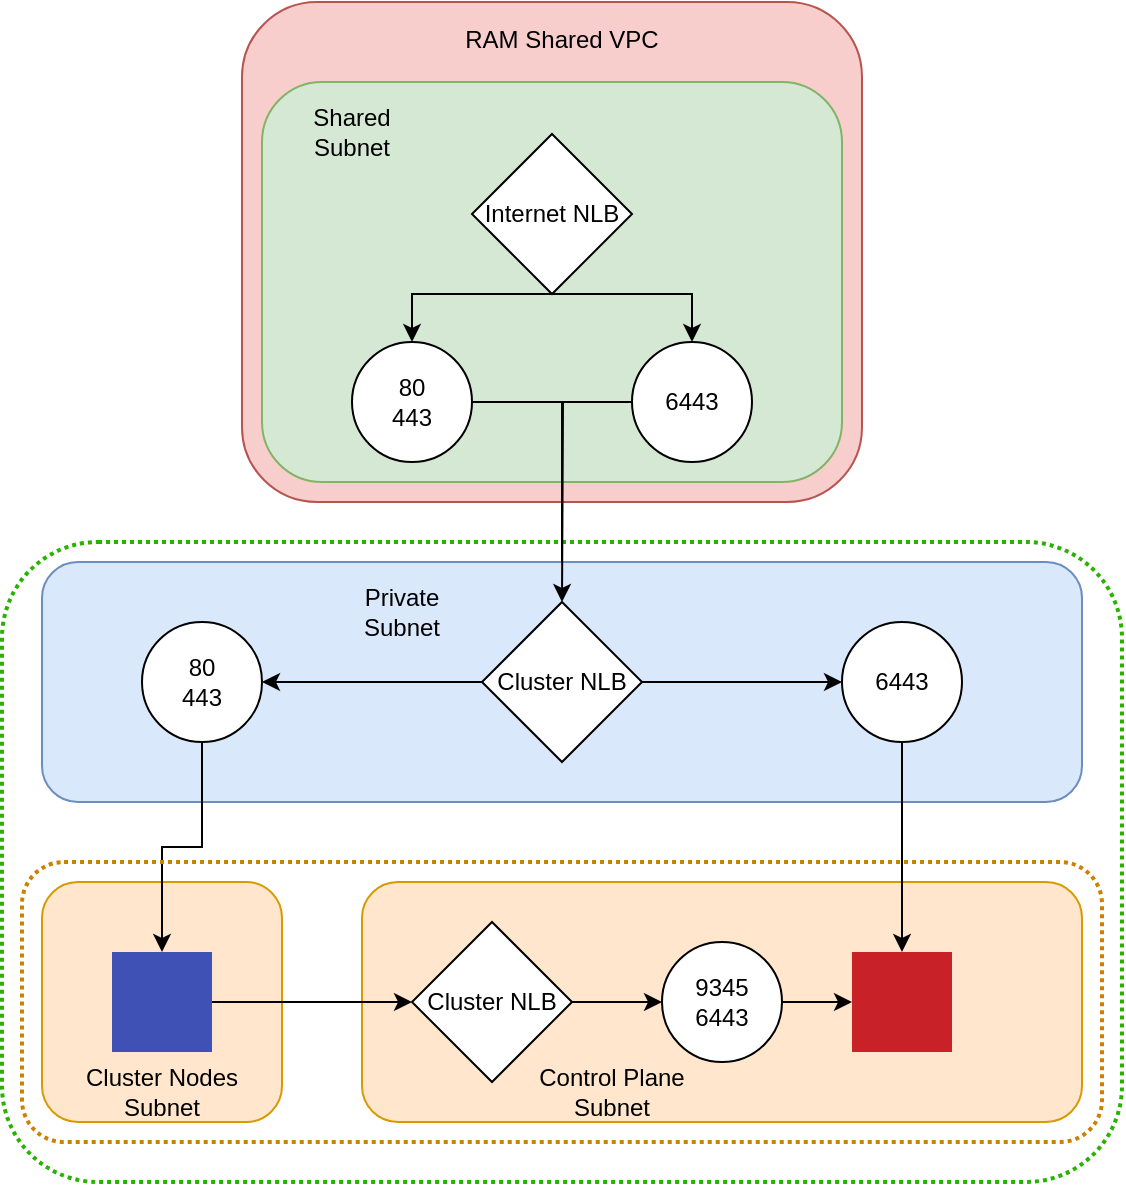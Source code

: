 <mxfile version="25.0.1">
  <diagram name="Page-1" id="Z4giaPPMyackcgPsprJy">
    <mxGraphModel dx="1195" dy="584" grid="1" gridSize="10" guides="1" tooltips="1" connect="1" arrows="1" fold="1" page="1" pageScale="1" pageWidth="850" pageHeight="1100" math="0" shadow="0">
      <root>
        <mxCell id="0" />
        <mxCell id="1" parent="0" />
        <mxCell id="BTnrrh7gG-1ROyPoTVM6-32" value="" style="rounded=1;whiteSpace=wrap;html=1;fillColor=#f8cecc;strokeColor=#b85450;" vertex="1" parent="1">
          <mxGeometry x="340" y="80" width="310" height="250" as="geometry" />
        </mxCell>
        <mxCell id="BTnrrh7gG-1ROyPoTVM6-28" value="" style="rounded=1;whiteSpace=wrap;html=1;fillColor=none;strokeWidth=2;strokeColor=#27b300;dashed=1;dashPattern=1 1;" vertex="1" parent="1">
          <mxGeometry x="220" y="350" width="560" height="320" as="geometry" />
        </mxCell>
        <mxCell id="BTnrrh7gG-1ROyPoTVM6-1" value="" style="rounded=1;whiteSpace=wrap;html=1;fillColor=#d5e8d4;strokeColor=#82b366;" vertex="1" parent="1">
          <mxGeometry x="350" y="120" width="290" height="200" as="geometry" />
        </mxCell>
        <mxCell id="BTnrrh7gG-1ROyPoTVM6-6" style="edgeStyle=orthogonalEdgeStyle;rounded=0;orthogonalLoop=1;jettySize=auto;html=1;exitX=0.5;exitY=1;exitDx=0;exitDy=0;" edge="1" parent="1" source="BTnrrh7gG-1ROyPoTVM6-2" target="BTnrrh7gG-1ROyPoTVM6-4">
          <mxGeometry relative="1" as="geometry">
            <Array as="points">
              <mxPoint x="565" y="226" />
            </Array>
          </mxGeometry>
        </mxCell>
        <mxCell id="BTnrrh7gG-1ROyPoTVM6-2" value="Internet NLB" style="rhombus;whiteSpace=wrap;html=1;" vertex="1" parent="1">
          <mxGeometry x="455" y="146" width="80" height="80" as="geometry" />
        </mxCell>
        <mxCell id="BTnrrh7gG-1ROyPoTVM6-11" style="edgeStyle=orthogonalEdgeStyle;rounded=0;orthogonalLoop=1;jettySize=auto;html=1;exitX=1;exitY=0.5;exitDx=0;exitDy=0;entryX=0.5;entryY=0;entryDx=0;entryDy=0;" edge="1" parent="1" source="BTnrrh7gG-1ROyPoTVM6-3" target="BTnrrh7gG-1ROyPoTVM6-8">
          <mxGeometry relative="1" as="geometry" />
        </mxCell>
        <mxCell id="BTnrrh7gG-1ROyPoTVM6-3" value="80&lt;br&gt;443" style="ellipse;whiteSpace=wrap;html=1;aspect=fixed;" vertex="1" parent="1">
          <mxGeometry x="395" y="250" width="60" height="60" as="geometry" />
        </mxCell>
        <mxCell id="BTnrrh7gG-1ROyPoTVM6-4" value="6443" style="ellipse;whiteSpace=wrap;html=1;aspect=fixed;" vertex="1" parent="1">
          <mxGeometry x="535" y="250" width="60" height="60" as="geometry" />
        </mxCell>
        <mxCell id="BTnrrh7gG-1ROyPoTVM6-5" value="" style="endArrow=classic;html=1;rounded=0;exitX=0.5;exitY=1;exitDx=0;exitDy=0;entryX=0.5;entryY=0;entryDx=0;entryDy=0;" edge="1" parent="1" source="BTnrrh7gG-1ROyPoTVM6-2" target="BTnrrh7gG-1ROyPoTVM6-3">
          <mxGeometry width="50" height="50" relative="1" as="geometry">
            <mxPoint x="400" y="390" as="sourcePoint" />
            <mxPoint x="450" y="340" as="targetPoint" />
            <Array as="points">
              <mxPoint x="425" y="226" />
            </Array>
          </mxGeometry>
        </mxCell>
        <mxCell id="BTnrrh7gG-1ROyPoTVM6-7" value="" style="rounded=1;whiteSpace=wrap;html=1;fillColor=#dae8fc;strokeColor=#6c8ebf;" vertex="1" parent="1">
          <mxGeometry x="240" y="360" width="520" height="120" as="geometry" />
        </mxCell>
        <mxCell id="BTnrrh7gG-1ROyPoTVM6-13" style="edgeStyle=orthogonalEdgeStyle;rounded=0;orthogonalLoop=1;jettySize=auto;html=1;exitX=1;exitY=0.5;exitDx=0;exitDy=0;" edge="1" parent="1" source="BTnrrh7gG-1ROyPoTVM6-8" target="BTnrrh7gG-1ROyPoTVM6-10">
          <mxGeometry relative="1" as="geometry" />
        </mxCell>
        <mxCell id="BTnrrh7gG-1ROyPoTVM6-14" style="edgeStyle=orthogonalEdgeStyle;rounded=0;orthogonalLoop=1;jettySize=auto;html=1;exitX=0;exitY=0.5;exitDx=0;exitDy=0;" edge="1" parent="1" source="BTnrrh7gG-1ROyPoTVM6-8" target="BTnrrh7gG-1ROyPoTVM6-9">
          <mxGeometry relative="1" as="geometry" />
        </mxCell>
        <mxCell id="BTnrrh7gG-1ROyPoTVM6-8" value="Cluster NLB" style="rhombus;whiteSpace=wrap;html=1;" vertex="1" parent="1">
          <mxGeometry x="460" y="380" width="80" height="80" as="geometry" />
        </mxCell>
        <mxCell id="BTnrrh7gG-1ROyPoTVM6-9" value="80&lt;br&gt;443" style="ellipse;whiteSpace=wrap;html=1;aspect=fixed;" vertex="1" parent="1">
          <mxGeometry x="290" y="390" width="60" height="60" as="geometry" />
        </mxCell>
        <mxCell id="BTnrrh7gG-1ROyPoTVM6-10" value="6443" style="ellipse;whiteSpace=wrap;html=1;aspect=fixed;" vertex="1" parent="1">
          <mxGeometry x="640" y="390" width="60" height="60" as="geometry" />
        </mxCell>
        <mxCell id="BTnrrh7gG-1ROyPoTVM6-12" style="edgeStyle=orthogonalEdgeStyle;rounded=0;orthogonalLoop=1;jettySize=auto;html=1;exitX=0;exitY=0.5;exitDx=0;exitDy=0;" edge="1" parent="1" source="BTnrrh7gG-1ROyPoTVM6-4">
          <mxGeometry relative="1" as="geometry">
            <mxPoint x="500.0" y="380" as="targetPoint" />
          </mxGeometry>
        </mxCell>
        <mxCell id="BTnrrh7gG-1ROyPoTVM6-15" value="" style="rounded=1;whiteSpace=wrap;html=1;fillColor=#ffe6cc;strokeColor=#d79b00;" vertex="1" parent="1">
          <mxGeometry x="400" y="520" width="360" height="120" as="geometry" />
        </mxCell>
        <mxCell id="BTnrrh7gG-1ROyPoTVM6-16" value="" style="rounded=1;whiteSpace=wrap;html=1;fillColor=#ffe6cc;strokeColor=#d79b00;" vertex="1" parent="1">
          <mxGeometry x="240" y="520" width="120" height="120" as="geometry" />
        </mxCell>
        <mxCell id="BTnrrh7gG-1ROyPoTVM6-17" value="" style="fillColor=#C82128;aspect=fixed;sketch=0;pointerEvents=1;shadow=0;dashed=0;html=1;strokeColor=none;labelPosition=center;verticalLabelPosition=bottom;outlineConnect=0;verticalAlign=top;align=center;shape=mxgraph.openstack.heat_autoscalinggroup;" vertex="1" parent="1">
          <mxGeometry x="645" y="555" width="50" height="50" as="geometry" />
        </mxCell>
        <mxCell id="BTnrrh7gG-1ROyPoTVM6-18" value="" style="fillColor=#3F51B5;aspect=fixed;sketch=0;pointerEvents=1;shadow=0;dashed=0;html=1;strokeColor=none;labelPosition=center;verticalLabelPosition=bottom;outlineConnect=0;verticalAlign=top;align=center;shape=mxgraph.openstack.heat_autoscalinggroup;" vertex="1" parent="1">
          <mxGeometry x="275" y="555" width="50" height="50" as="geometry" />
        </mxCell>
        <mxCell id="BTnrrh7gG-1ROyPoTVM6-19" style="edgeStyle=orthogonalEdgeStyle;rounded=0;orthogonalLoop=1;jettySize=auto;html=1;exitX=0.5;exitY=1;exitDx=0;exitDy=0;" edge="1" parent="1" source="BTnrrh7gG-1ROyPoTVM6-9" target="BTnrrh7gG-1ROyPoTVM6-18">
          <mxGeometry relative="1" as="geometry" />
        </mxCell>
        <mxCell id="BTnrrh7gG-1ROyPoTVM6-20" style="edgeStyle=orthogonalEdgeStyle;rounded=0;orthogonalLoop=1;jettySize=auto;html=1;exitX=0.5;exitY=1;exitDx=0;exitDy=0;" edge="1" parent="1" source="BTnrrh7gG-1ROyPoTVM6-10" target="BTnrrh7gG-1ROyPoTVM6-17">
          <mxGeometry relative="1" as="geometry" />
        </mxCell>
        <mxCell id="BTnrrh7gG-1ROyPoTVM6-23" style="edgeStyle=orthogonalEdgeStyle;rounded=0;orthogonalLoop=1;jettySize=auto;html=1;exitX=0;exitY=0.5;exitDx=0;exitDy=0;startArrow=classic;startFill=1;endArrow=none;endFill=0;" edge="1" parent="1" source="BTnrrh7gG-1ROyPoTVM6-21" target="BTnrrh7gG-1ROyPoTVM6-18">
          <mxGeometry relative="1" as="geometry" />
        </mxCell>
        <mxCell id="BTnrrh7gG-1ROyPoTVM6-25" style="edgeStyle=orthogonalEdgeStyle;rounded=0;orthogonalLoop=1;jettySize=auto;html=1;exitX=1;exitY=0.5;exitDx=0;exitDy=0;entryX=0;entryY=0.5;entryDx=0;entryDy=0;" edge="1" parent="1" source="BTnrrh7gG-1ROyPoTVM6-21" target="BTnrrh7gG-1ROyPoTVM6-22">
          <mxGeometry relative="1" as="geometry" />
        </mxCell>
        <mxCell id="BTnrrh7gG-1ROyPoTVM6-21" value="Cluster NLB" style="rhombus;whiteSpace=wrap;html=1;" vertex="1" parent="1">
          <mxGeometry x="425" y="540" width="80" height="80" as="geometry" />
        </mxCell>
        <mxCell id="BTnrrh7gG-1ROyPoTVM6-26" style="edgeStyle=orthogonalEdgeStyle;rounded=0;orthogonalLoop=1;jettySize=auto;html=1;exitX=1;exitY=0.5;exitDx=0;exitDy=0;" edge="1" parent="1" source="BTnrrh7gG-1ROyPoTVM6-22" target="BTnrrh7gG-1ROyPoTVM6-17">
          <mxGeometry relative="1" as="geometry" />
        </mxCell>
        <mxCell id="BTnrrh7gG-1ROyPoTVM6-22" value="9345&lt;br&gt;6443" style="ellipse;whiteSpace=wrap;html=1;aspect=fixed;" vertex="1" parent="1">
          <mxGeometry x="550" y="550" width="60" height="60" as="geometry" />
        </mxCell>
        <mxCell id="BTnrrh7gG-1ROyPoTVM6-27" value="" style="rounded=1;whiteSpace=wrap;html=1;fillColor=none;strokeColor=#cc8100;strokeWidth=2;dashed=1;dashPattern=1 1;" vertex="1" parent="1">
          <mxGeometry x="230" y="510" width="540" height="140" as="geometry" />
        </mxCell>
        <mxCell id="BTnrrh7gG-1ROyPoTVM6-29" value="Private Subnet" style="text;html=1;align=center;verticalAlign=middle;whiteSpace=wrap;rounded=0;" vertex="1" parent="1">
          <mxGeometry x="390" y="370" width="60" height="30" as="geometry" />
        </mxCell>
        <mxCell id="BTnrrh7gG-1ROyPoTVM6-30" value="Cluster Nodes Subnet" style="text;html=1;align=center;verticalAlign=middle;whiteSpace=wrap;rounded=0;" vertex="1" parent="1">
          <mxGeometry x="255" y="610" width="90" height="30" as="geometry" />
        </mxCell>
        <mxCell id="BTnrrh7gG-1ROyPoTVM6-31" value="Control Plane Subnet" style="text;html=1;align=center;verticalAlign=middle;whiteSpace=wrap;rounded=0;" vertex="1" parent="1">
          <mxGeometry x="480" y="610" width="90" height="30" as="geometry" />
        </mxCell>
        <mxCell id="BTnrrh7gG-1ROyPoTVM6-33" value="Shared Subnet" style="text;html=1;align=center;verticalAlign=middle;whiteSpace=wrap;rounded=0;" vertex="1" parent="1">
          <mxGeometry x="365" y="130" width="60" height="30" as="geometry" />
        </mxCell>
        <mxCell id="BTnrrh7gG-1ROyPoTVM6-34" value="RAM Shared VPC" style="text;html=1;align=center;verticalAlign=middle;whiteSpace=wrap;rounded=0;" vertex="1" parent="1">
          <mxGeometry x="430" y="84" width="140" height="30" as="geometry" />
        </mxCell>
      </root>
    </mxGraphModel>
  </diagram>
</mxfile>
